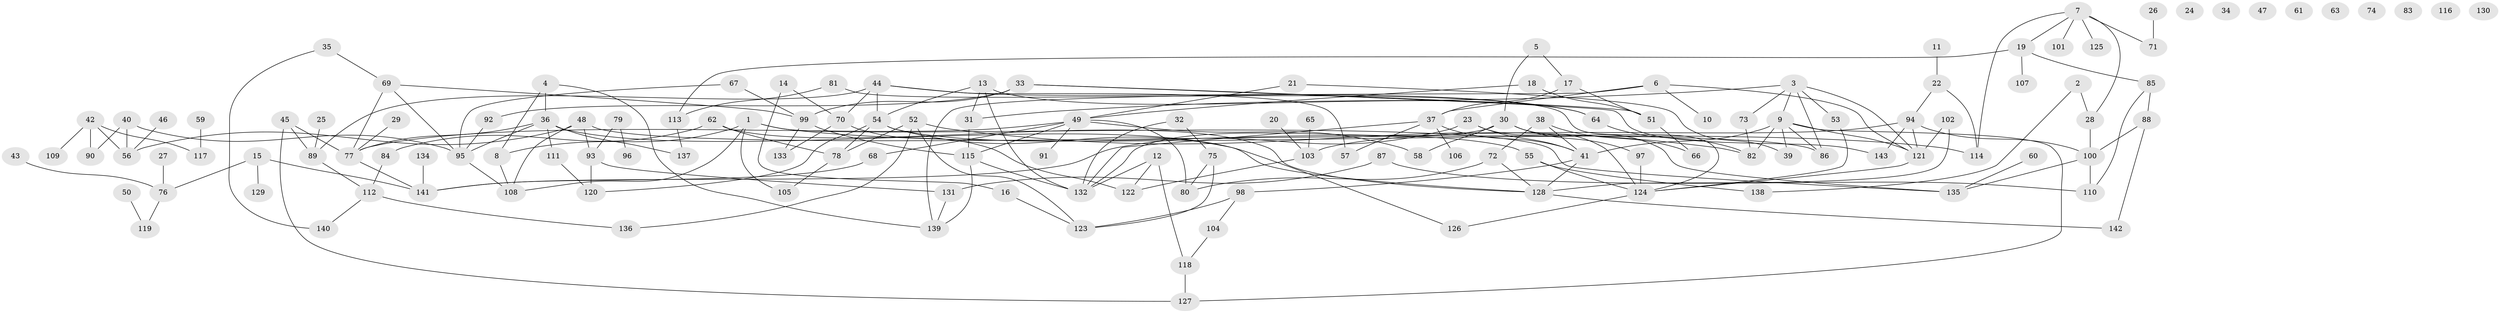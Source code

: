 // Generated by graph-tools (version 1.1) at 2025/40/03/09/25 04:40:50]
// undirected, 143 vertices, 202 edges
graph export_dot {
graph [start="1"]
  node [color=gray90,style=filled];
  1;
  2;
  3;
  4;
  5;
  6;
  7;
  8;
  9;
  10;
  11;
  12;
  13;
  14;
  15;
  16;
  17;
  18;
  19;
  20;
  21;
  22;
  23;
  24;
  25;
  26;
  27;
  28;
  29;
  30;
  31;
  32;
  33;
  34;
  35;
  36;
  37;
  38;
  39;
  40;
  41;
  42;
  43;
  44;
  45;
  46;
  47;
  48;
  49;
  50;
  51;
  52;
  53;
  54;
  55;
  56;
  57;
  58;
  59;
  60;
  61;
  62;
  63;
  64;
  65;
  66;
  67;
  68;
  69;
  70;
  71;
  72;
  73;
  74;
  75;
  76;
  77;
  78;
  79;
  80;
  81;
  82;
  83;
  84;
  85;
  86;
  87;
  88;
  89;
  90;
  91;
  92;
  93;
  94;
  95;
  96;
  97;
  98;
  99;
  100;
  101;
  102;
  103;
  104;
  105;
  106;
  107;
  108;
  109;
  110;
  111;
  112;
  113;
  114;
  115;
  116;
  117;
  118;
  119;
  120;
  121;
  122;
  123;
  124;
  125;
  126;
  127;
  128;
  129;
  130;
  131;
  132;
  133;
  134;
  135;
  136;
  137;
  138;
  139;
  140;
  141;
  142;
  143;
  1 -- 8;
  1 -- 105;
  1 -- 108;
  1 -- 114;
  1 -- 135;
  2 -- 28;
  2 -- 138;
  3 -- 9;
  3 -- 31;
  3 -- 53;
  3 -- 73;
  3 -- 86;
  3 -- 121;
  4 -- 8;
  4 -- 36;
  4 -- 139;
  5 -- 17;
  5 -- 30;
  6 -- 10;
  6 -- 37;
  6 -- 121;
  6 -- 139;
  7 -- 19;
  7 -- 28;
  7 -- 71;
  7 -- 101;
  7 -- 114;
  7 -- 125;
  8 -- 108;
  9 -- 39;
  9 -- 41;
  9 -- 82;
  9 -- 86;
  9 -- 121;
  9 -- 127;
  11 -- 22;
  12 -- 118;
  12 -- 122;
  12 -- 132;
  13 -- 31;
  13 -- 54;
  13 -- 64;
  13 -- 132;
  14 -- 16;
  14 -- 70;
  15 -- 76;
  15 -- 129;
  15 -- 141;
  16 -- 123;
  17 -- 37;
  17 -- 51;
  18 -- 49;
  18 -- 51;
  19 -- 85;
  19 -- 107;
  19 -- 113;
  20 -- 103;
  21 -- 39;
  21 -- 49;
  22 -- 94;
  22 -- 114;
  23 -- 41;
  23 -- 124;
  23 -- 141;
  25 -- 89;
  26 -- 71;
  27 -- 76;
  28 -- 100;
  29 -- 77;
  30 -- 58;
  30 -- 97;
  30 -- 132;
  30 -- 135;
  31 -- 115;
  32 -- 75;
  32 -- 132;
  33 -- 51;
  33 -- 92;
  33 -- 99;
  33 -- 143;
  35 -- 69;
  35 -- 140;
  36 -- 77;
  36 -- 95;
  36 -- 111;
  36 -- 128;
  36 -- 137;
  37 -- 41;
  37 -- 57;
  37 -- 106;
  37 -- 132;
  38 -- 41;
  38 -- 66;
  38 -- 72;
  40 -- 56;
  40 -- 90;
  40 -- 95;
  41 -- 98;
  41 -- 128;
  42 -- 56;
  42 -- 90;
  42 -- 109;
  42 -- 117;
  43 -- 76;
  44 -- 54;
  44 -- 57;
  44 -- 64;
  44 -- 70;
  44 -- 89;
  45 -- 77;
  45 -- 89;
  45 -- 127;
  46 -- 56;
  48 -- 56;
  48 -- 86;
  48 -- 93;
  48 -- 108;
  49 -- 58;
  49 -- 68;
  49 -- 77;
  49 -- 80;
  49 -- 91;
  49 -- 115;
  50 -- 119;
  51 -- 66;
  52 -- 78;
  52 -- 82;
  52 -- 123;
  52 -- 136;
  53 -- 124;
  54 -- 55;
  54 -- 78;
  54 -- 120;
  54 -- 126;
  55 -- 124;
  55 -- 138;
  59 -- 117;
  60 -- 135;
  62 -- 78;
  62 -- 84;
  62 -- 128;
  64 -- 82;
  65 -- 103;
  67 -- 95;
  67 -- 99;
  68 -- 141;
  69 -- 77;
  69 -- 95;
  69 -- 99;
  70 -- 122;
  70 -- 133;
  72 -- 80;
  72 -- 128;
  73 -- 82;
  75 -- 80;
  75 -- 123;
  76 -- 119;
  77 -- 141;
  78 -- 105;
  79 -- 93;
  79 -- 96;
  81 -- 113;
  81 -- 124;
  84 -- 112;
  85 -- 88;
  85 -- 110;
  87 -- 110;
  87 -- 131;
  88 -- 100;
  88 -- 142;
  89 -- 112;
  92 -- 95;
  93 -- 120;
  93 -- 131;
  94 -- 100;
  94 -- 103;
  94 -- 121;
  94 -- 143;
  95 -- 108;
  97 -- 124;
  98 -- 104;
  98 -- 123;
  99 -- 115;
  99 -- 133;
  100 -- 110;
  100 -- 135;
  102 -- 121;
  102 -- 128;
  103 -- 122;
  104 -- 118;
  111 -- 120;
  112 -- 136;
  112 -- 140;
  113 -- 137;
  115 -- 132;
  115 -- 139;
  118 -- 127;
  121 -- 124;
  124 -- 126;
  128 -- 142;
  131 -- 139;
  134 -- 141;
}
